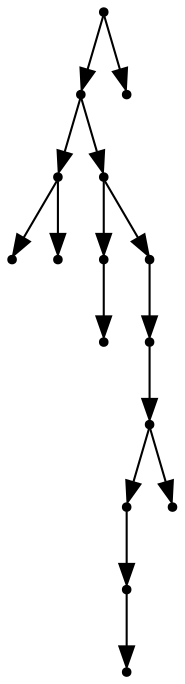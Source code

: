 digraph {
  15 [shape=point];
  13 [shape=point];
  2 [shape=point];
  0 [shape=point];
  1 [shape=point];
  12 [shape=point];
  4 [shape=point];
  3 [shape=point];
  11 [shape=point];
  10 [shape=point];
  9 [shape=point];
  7 [shape=point];
  6 [shape=point];
  5 [shape=point];
  8 [shape=point];
  14 [shape=point];
15 -> 13;
13 -> 2;
2 -> 0;
2 -> 1;
13 -> 12;
12 -> 4;
4 -> 3;
12 -> 11;
11 -> 10;
10 -> 9;
9 -> 7;
7 -> 6;
6 -> 5;
9 -> 8;
15 -> 14;
}
